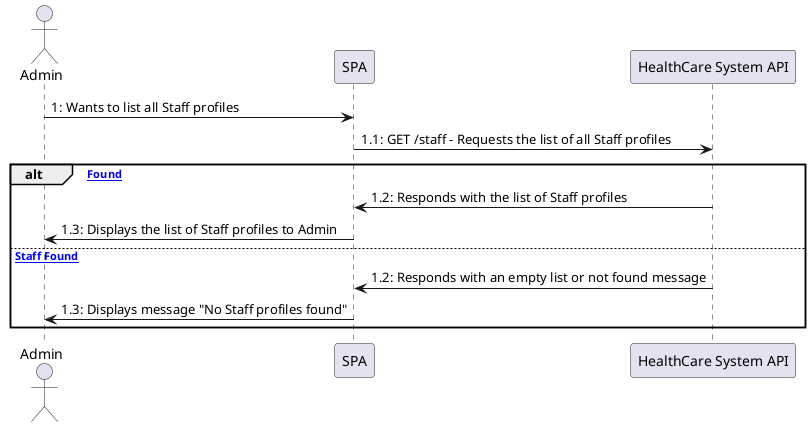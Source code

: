 @startuml ListStaff
actor Admin as A
participant "SPA" as SPA
participant "HealthCare System API" as HCS

A -> SPA : 1: Wants to list all Staff profiles
SPA -> HCS : 1.1: GET /staff - Requests the list of all Staff profiles

alt [Staff Found]
    HCS -> SPA : 1.2: Responds with the list of Staff profiles
    SPA -> A : 1.3: Displays the list of Staff profiles to Admin
else [No Staff Found]
    HCS -> SPA : 1.2: Responds with an empty list or not found message
    SPA -> A : 1.3: Displays message "No Staff profiles found"
end
@enduml
